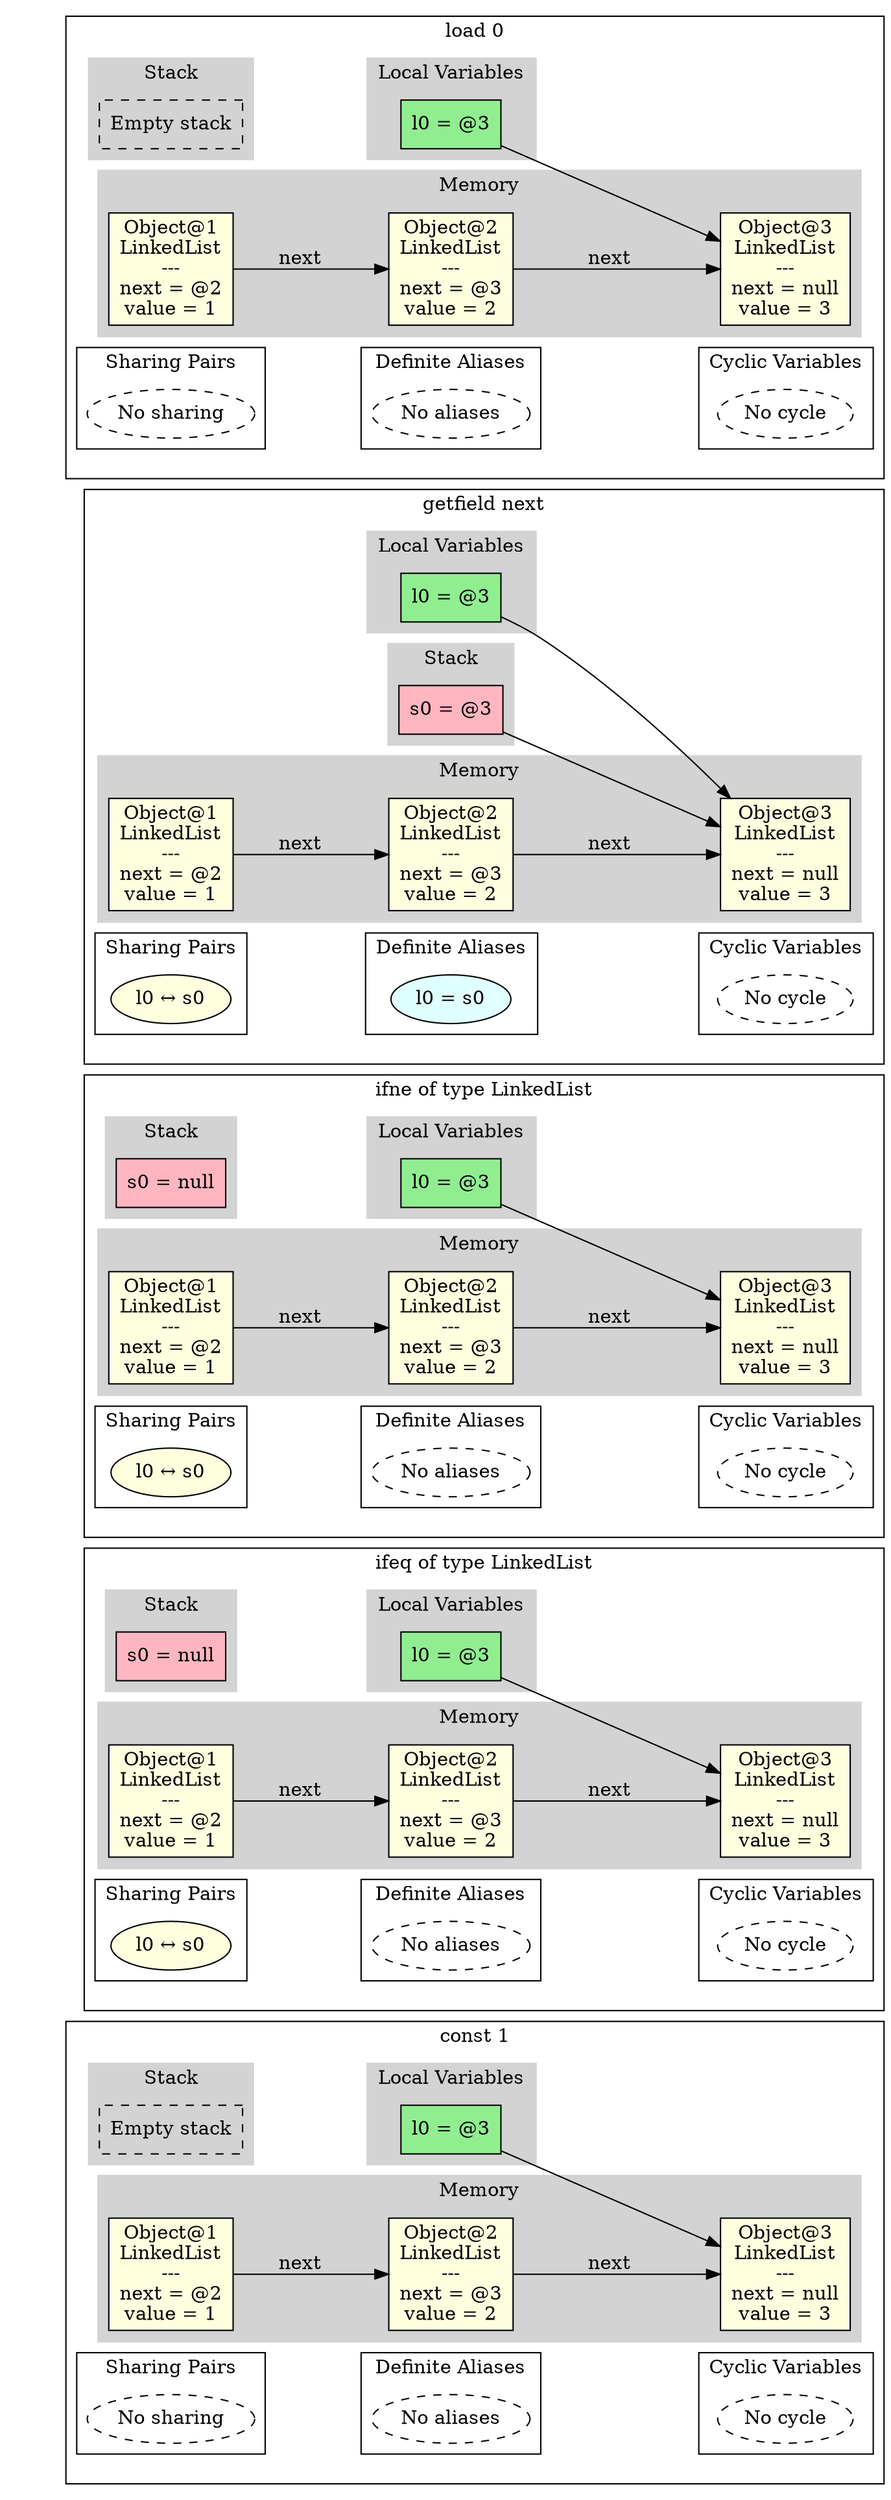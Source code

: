 digraph MemoryGraph {
 node [shape=box, style=filled, fillcolor=lightblue];
 rankdir=LR;

 // Invisible anchor subgraph
 subgraph cluster_anchor {
 style=invis;
 anchor [style=invis, shape=point, width=0, height=0];
 }

 // Starting point for subgraph ordering
 anchor_start [style=invis, shape=point];

 anchor_519699468003662 [style=invis, shape=point];
 anchor_start -> anchor_519699468003662 [style=invis];
 anchor_start = anchor_519699468003662;

 subgraph cluster_519699468003662 {
 anchor_519699468003662 [style=invis];
 label="load 0";
 subgraph cluster_locals_519699468003662 {
 label="Local Variables";
 style=filled;
 color=lightgrey;
 node [style=filled, fillcolor=lightgreen];
 "l0_519699468003662" [label="l0 = @3"];
 }

 subgraph cluster_stack_519699468003662 {
 label="Stack";
 style=filled;
 color=lightgrey;
 node [style=filled, fillcolor=lightpink];
 "empty_stack_519699468003662" [label="Empty stack", style=dashed, fillcolor=white];
 }

 subgraph cluster_memory_519699468003662 {
 label="Memory";
 style=filled;
 color=lightgrey;
 node [style=filled, fillcolor=lightyellow];
 "obj1_519699468003662" [label="Object@1\nLinkedList\n---\nnext = @2\nvalue = 1\n"];
 "obj2_519699468003662" [label="Object@2\nLinkedList\n---\nnext = @3\nvalue = 2\n"];
 "obj3_519699468003662" [label="Object@3\nLinkedList\n---\nnext = null\nvalue = 3\n"];
 }

 "l0_519699468003662" -> "obj3_519699468003662";
 "obj1_519699468003662" -> "obj2_519699468003662" [label="next"];
 "obj2_519699468003662" -> "obj3_519699468003662" [label="next"];

 // Sharing pairs
 subgraph cluster_sharing_519699468003662 {
 label="Sharing Pairs";
 node [shape=ellipse, style=filled, fillcolor=lightyellow];
 "empty_sharing_519699468003662" [label="No sharing", style=dashed, fillcolor=white];
 }

    // Alias pairs
    subgraph cluster_aliases_519699468003662 {
      label="Definite Aliases";
      node [shape=ellipse, style=filled, fillcolor=lightcyan];
      "empty_alias_519699468003662" [label="No aliases", style=dashed, fillcolor=white];
    }

 // Cyclic variables
 subgraph cluster_cyclic_519699468003662 {
 label="Cyclic Variables";
 node [shape=ellipse];
 "empty_cyclic_519699468003662" [label="No cycle", style=dashed, fillcolor=white];
 }
 // Invisible edge for horizontal alignment
 "empty_sharing_519699468003662" -> "empty_alias_519699468003662" [style=invis, weight=10];
 // Invisible edge for horizontal alignment
 "empty_alias_519699468003662" -> "empty_cyclic_519699468003662" [style=invis, weight=10];
 }
 anchor_519699469944219 [style=invis, shape=point];
 anchor_start -> anchor_519699469944219 [style=invis];
 anchor_start = anchor_519699469944219;

 subgraph cluster_519699469944219 {
 anchor_519699469944219 [style=invis];
 label="getfield next";
 subgraph cluster_locals_519699469944219 {
 label="Local Variables";
 style=filled;
 color=lightgrey;
 node [style=filled, fillcolor=lightgreen];
 "l0_519699469944219" [label="l0 = @3"];
 }

 subgraph cluster_stack_519699469944219 {
 label="Stack";
 style=filled;
 color=lightgrey;
 node [style=filled, fillcolor=lightpink];
 "s0_519699469944219" [label="s0 = @3"];
 }

 subgraph cluster_memory_519699469944219 {
 label="Memory";
 style=filled;
 color=lightgrey;
 node [style=filled, fillcolor=lightyellow];
 "obj1_519699469944219" [label="Object@1\nLinkedList\n---\nnext = @2\nvalue = 1\n"];
 "obj2_519699469944219" [label="Object@2\nLinkedList\n---\nnext = @3\nvalue = 2\n"];
 "obj3_519699469944219" [label="Object@3\nLinkedList\n---\nnext = null\nvalue = 3\n"];
 }

 "l0_519699469944219" -> "obj3_519699469944219";
 "s0_519699469944219" -> "obj3_519699469944219";
 "obj1_519699469944219" -> "obj2_519699469944219" [label="next"];
 "obj2_519699469944219" -> "obj3_519699469944219" [label="next"];

 // Sharing pairs
 subgraph cluster_sharing_519699469944219 {
 label="Sharing Pairs";
 node [shape=ellipse, style=filled, fillcolor=lightyellow];
 "pair0_519699469944219" [label="l0 ↔ s0"];
 }

    // Alias pairs
    subgraph cluster_aliases_519699469944219 {
      label="Definite Aliases";
      node [shape=ellipse, style=filled, fillcolor=lightcyan];
      "alias0_519699469944219" [label="l0 = s0"];
    }

 // Cyclic variables
 subgraph cluster_cyclic_519699469944219 {
 label="Cyclic Variables";
 node [shape=ellipse];
 "empty_cyclic_519699469944219" [label="No cycle", style=dashed, fillcolor=white];
 }
 // Invisible edge for horizontal alignment
 "pair0_519699469944219" -> "alias0_519699469944219" [style=invis, weight=10];
 // Invisible edge for horizontal alignment
 "alias0_519699469944219" -> "empty_cyclic_519699469944219" [style=invis, weight=10];
 }
 anchor_519699471284738 [style=invis, shape=point];
 anchor_start -> anchor_519699471284738 [style=invis];
 anchor_start = anchor_519699471284738;

 subgraph cluster_519699471284738 {
 anchor_519699471284738 [style=invis];
 label="ifne of type LinkedList";
 subgraph cluster_locals_519699471284738 {
 label="Local Variables";
 style=filled;
 color=lightgrey;
 node [style=filled, fillcolor=lightgreen];
 "l0_519699471284738" [label="l0 = @3"];
 }

 subgraph cluster_stack_519699471284738 {
 label="Stack";
 style=filled;
 color=lightgrey;
 node [style=filled, fillcolor=lightpink];
 "s0_519699471284738" [label="s0 = null"];
 }

 subgraph cluster_memory_519699471284738 {
 label="Memory";
 style=filled;
 color=lightgrey;
 node [style=filled, fillcolor=lightyellow];
 "obj1_519699471284738" [label="Object@1\nLinkedList\n---\nnext = @2\nvalue = 1\n"];
 "obj2_519699471284738" [label="Object@2\nLinkedList\n---\nnext = @3\nvalue = 2\n"];
 "obj3_519699471284738" [label="Object@3\nLinkedList\n---\nnext = null\nvalue = 3\n"];
 }

 "l0_519699471284738" -> "obj3_519699471284738";
 "obj1_519699471284738" -> "obj2_519699471284738" [label="next"];
 "obj2_519699471284738" -> "obj3_519699471284738" [label="next"];

 // Sharing pairs
 subgraph cluster_sharing_519699471284738 {
 label="Sharing Pairs";
 node [shape=ellipse, style=filled, fillcolor=lightyellow];
 "pair0_519699471284738" [label="l0 ↔ s0"];
 }

    // Alias pairs
    subgraph cluster_aliases_519699471284738 {
      label="Definite Aliases";
      node [shape=ellipse, style=filled, fillcolor=lightcyan];
      "empty_alias_519699471284738" [label="No aliases", style=dashed, fillcolor=white];
    }

 // Cyclic variables
 subgraph cluster_cyclic_519699471284738 {
 label="Cyclic Variables";
 node [shape=ellipse];
 "empty_cyclic_519699471284738" [label="No cycle", style=dashed, fillcolor=white];
 }
 // Invisible edge for horizontal alignment
 "pair0_519699471284738" -> "empty_alias_519699471284738" [style=invis, weight=10];
 // Invisible edge for horizontal alignment
 "empty_alias_519699471284738" -> "empty_cyclic_519699471284738" [style=invis, weight=10];
 }
 anchor_519699473478982 [style=invis, shape=point];
 anchor_start -> anchor_519699473478982 [style=invis];
 anchor_start = anchor_519699473478982;

 subgraph cluster_519699473478982 {
 anchor_519699473478982 [style=invis];
 label="ifeq of type LinkedList";
 subgraph cluster_locals_519699473478982 {
 label="Local Variables";
 style=filled;
 color=lightgrey;
 node [style=filled, fillcolor=lightgreen];
 "l0_519699473478982" [label="l0 = @3"];
 }

 subgraph cluster_stack_519699473478982 {
 label="Stack";
 style=filled;
 color=lightgrey;
 node [style=filled, fillcolor=lightpink];
 "s0_519699473478982" [label="s0 = null"];
 }

 subgraph cluster_memory_519699473478982 {
 label="Memory";
 style=filled;
 color=lightgrey;
 node [style=filled, fillcolor=lightyellow];
 "obj1_519699473478982" [label="Object@1\nLinkedList\n---\nnext = @2\nvalue = 1\n"];
 "obj2_519699473478982" [label="Object@2\nLinkedList\n---\nnext = @3\nvalue = 2\n"];
 "obj3_519699473478982" [label="Object@3\nLinkedList\n---\nnext = null\nvalue = 3\n"];
 }

 "l0_519699473478982" -> "obj3_519699473478982";
 "obj1_519699473478982" -> "obj2_519699473478982" [label="next"];
 "obj2_519699473478982" -> "obj3_519699473478982" [label="next"];

 // Sharing pairs
 subgraph cluster_sharing_519699473478982 {
 label="Sharing Pairs";
 node [shape=ellipse, style=filled, fillcolor=lightyellow];
 "pair0_519699473478982" [label="l0 ↔ s0"];
 }

    // Alias pairs
    subgraph cluster_aliases_519699473478982 {
      label="Definite Aliases";
      node [shape=ellipse, style=filled, fillcolor=lightcyan];
      "empty_alias_519699473478982" [label="No aliases", style=dashed, fillcolor=white];
    }

 // Cyclic variables
 subgraph cluster_cyclic_519699473478982 {
 label="Cyclic Variables";
 node [shape=ellipse];
 "empty_cyclic_519699473478982" [label="No cycle", style=dashed, fillcolor=white];
 }
 // Invisible edge for horizontal alignment
 "pair0_519699473478982" -> "empty_alias_519699473478982" [style=invis, weight=10];
 // Invisible edge for horizontal alignment
 "empty_alias_519699473478982" -> "empty_cyclic_519699473478982" [style=invis, weight=10];
 }
 anchor_519699481805690 [style=invis, shape=point];
 anchor_start -> anchor_519699481805690 [style=invis];
 anchor_start = anchor_519699481805690;

 subgraph cluster_519699481805690 {
 anchor_519699481805690 [style=invis];
 label="const 1";
 subgraph cluster_locals_519699481805690 {
 label="Local Variables";
 style=filled;
 color=lightgrey;
 node [style=filled, fillcolor=lightgreen];
 "l0_519699481805690" [label="l0 = @3"];
 }

 subgraph cluster_stack_519699481805690 {
 label="Stack";
 style=filled;
 color=lightgrey;
 node [style=filled, fillcolor=lightpink];
 "empty_stack_519699481805690" [label="Empty stack", style=dashed, fillcolor=white];
 }

 subgraph cluster_memory_519699481805690 {
 label="Memory";
 style=filled;
 color=lightgrey;
 node [style=filled, fillcolor=lightyellow];
 "obj1_519699481805690" [label="Object@1\nLinkedList\n---\nnext = @2\nvalue = 1\n"];
 "obj2_519699481805690" [label="Object@2\nLinkedList\n---\nnext = @3\nvalue = 2\n"];
 "obj3_519699481805690" [label="Object@3\nLinkedList\n---\nnext = null\nvalue = 3\n"];
 }

 "l0_519699481805690" -> "obj3_519699481805690";
 "obj1_519699481805690" -> "obj2_519699481805690" [label="next"];
 "obj2_519699481805690" -> "obj3_519699481805690" [label="next"];

 // Sharing pairs
 subgraph cluster_sharing_519699481805690 {
 label="Sharing Pairs";
 node [shape=ellipse, style=filled, fillcolor=lightyellow];
 "empty_sharing_519699481805690" [label="No sharing", style=dashed, fillcolor=white];
 }

    // Alias pairs
    subgraph cluster_aliases_519699481805690 {
      label="Definite Aliases";
      node [shape=ellipse, style=filled, fillcolor=lightcyan];
      "empty_alias_519699481805690" [label="No aliases", style=dashed, fillcolor=white];
    }

 // Cyclic variables
 subgraph cluster_cyclic_519699481805690 {
 label="Cyclic Variables";
 node [shape=ellipse];
 "empty_cyclic_519699481805690" [label="No cycle", style=dashed, fillcolor=white];
 }
 // Invisible edge for horizontal alignment
 "empty_sharing_519699481805690" -> "empty_alias_519699481805690" [style=invis, weight=10];
 // Invisible edge for horizontal alignment
 "empty_alias_519699481805690" -> "empty_cyclic_519699481805690" [style=invis, weight=10];
 }
}
